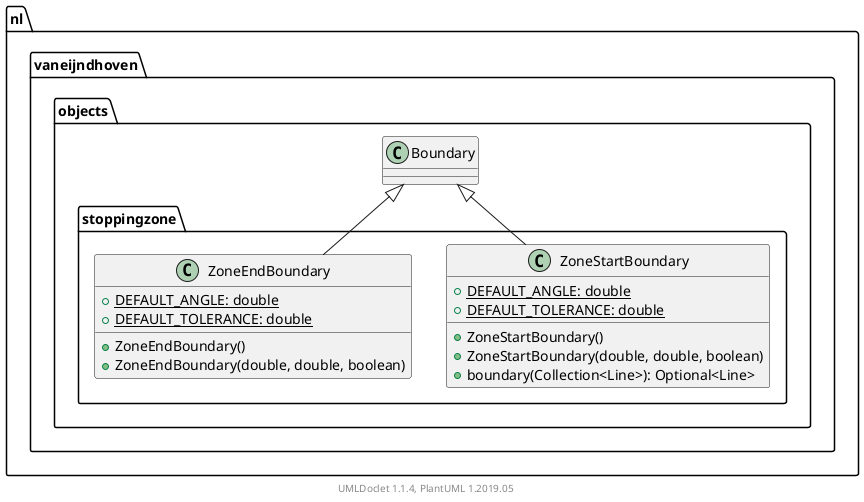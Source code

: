 @startuml

    namespace nl.vaneijndhoven.objects.stoppingzone {

        class ZoneStartBoundary [[ZoneStartBoundary.html]] {
            {static} +DEFAULT_ANGLE: double
            {static} +DEFAULT_TOLERANCE: double
            +ZoneStartBoundary()
            +ZoneStartBoundary(double, double, boolean)
            +boundary(Collection<Line>): Optional<Line>
        }

        class ZoneEndBoundary [[ZoneEndBoundary.html]] {
            {static} +DEFAULT_ANGLE: double
            {static} +DEFAULT_TOLERANCE: double
            +ZoneEndBoundary()
            +ZoneEndBoundary(double, double, boolean)
        }

        class nl.vaneijndhoven.objects.Boundary
        nl.vaneijndhoven.objects.Boundary <|-- ZoneStartBoundary

        nl.vaneijndhoven.objects.Boundary <|-- ZoneEndBoundary

    }


    center footer UMLDoclet 1.1.4, PlantUML 1.2019.05
@enduml

